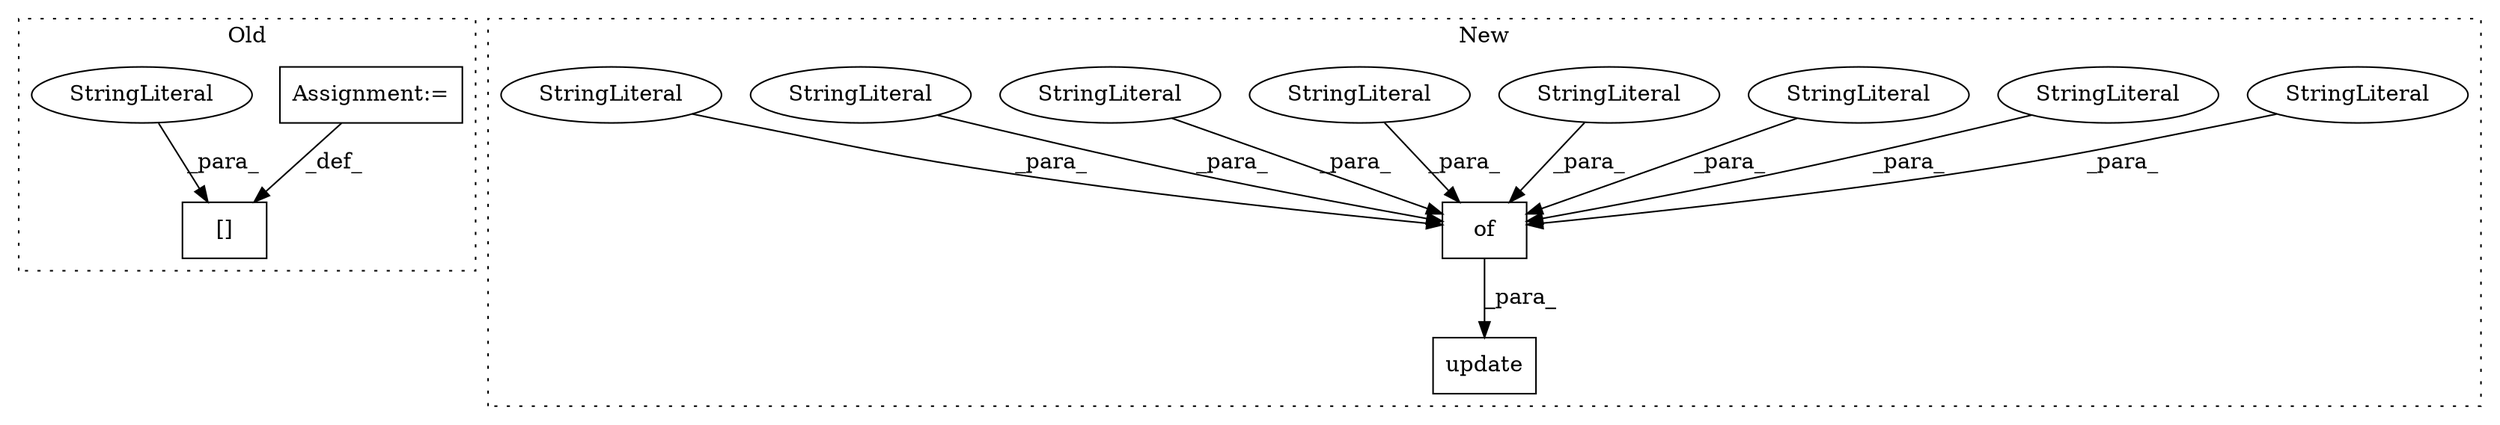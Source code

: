 digraph G {
subgraph cluster0 {
1 [label="[]" a="2" s="1539,1557" l="8,1" shape="box"];
3 [label="Assignment:=" a="7" s="1558" l="1" shape="box"];
4 [label="StringLiteral" a="45" s="1547" l="10" shape="ellipse"];
label = "Old";
style="dotted";
}
subgraph cluster1 {
2 [label="update" a="32" s="1875,2157" l="7,1" shape="box"];
5 [label="of" a="32" s="1953,2119" l="3,1" shape="box"];
6 [label="StringLiteral" a="45" s="2012" l="24" shape="ellipse"];
7 [label="StringLiteral" a="45" s="1988" l="12" shape="ellipse"];
8 [label="StringLiteral" a="45" s="2001" l="10" shape="ellipse"];
9 [label="StringLiteral" a="45" s="2042" l="20" shape="ellipse"];
10 [label="StringLiteral" a="45" s="1971" l="12" shape="ellipse"];
11 [label="StringLiteral" a="45" s="2100" l="14" shape="ellipse"];
12 [label="StringLiteral" a="45" s="1956" l="12" shape="ellipse"];
13 [label="StringLiteral" a="45" s="2068" l="19" shape="ellipse"];
label = "New";
style="dotted";
}
3 -> 1 [label="_def_"];
4 -> 1 [label="_para_"];
5 -> 2 [label="_para_"];
6 -> 5 [label="_para_"];
7 -> 5 [label="_para_"];
8 -> 5 [label="_para_"];
9 -> 5 [label="_para_"];
10 -> 5 [label="_para_"];
11 -> 5 [label="_para_"];
12 -> 5 [label="_para_"];
13 -> 5 [label="_para_"];
}